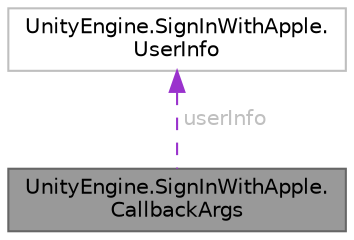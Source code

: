 digraph "UnityEngine.SignInWithApple.CallbackArgs"
{
 // LATEX_PDF_SIZE
  bgcolor="transparent";
  edge [fontname=Helvetica,fontsize=10,labelfontname=Helvetica,labelfontsize=10];
  node [fontname=Helvetica,fontsize=10,shape=box,height=0.2,width=0.4];
  Node1 [id="Node000001",label="UnityEngine.SignInWithApple.\lCallbackArgs",height=0.2,width=0.4,color="gray40", fillcolor="grey60", style="filled", fontcolor="black",tooltip=" "];
  Node2 -> Node1 [id="edge1_Node000001_Node000002",dir="back",color="darkorchid3",style="dashed",tooltip=" ",label=" userInfo",fontcolor="grey" ];
  Node2 [id="Node000002",label="UnityEngine.SignInWithApple.\lUserInfo",height=0.2,width=0.4,color="grey75", fillcolor="white", style="filled",URL="$struct_unity_engine_1_1_sign_in_with_apple_1_1_user_info.html",tooltip=" "];
}
